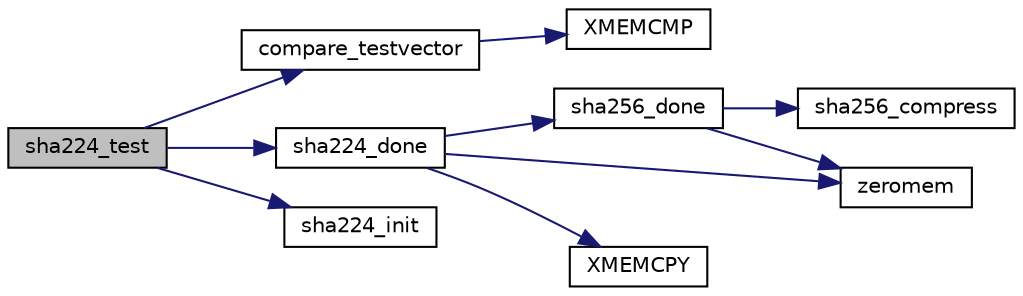 digraph "sha224_test"
{
 // LATEX_PDF_SIZE
  edge [fontname="Helvetica",fontsize="10",labelfontname="Helvetica",labelfontsize="10"];
  node [fontname="Helvetica",fontsize="10",shape=record];
  rankdir="LR";
  Node10 [label="sha224_test",height=0.2,width=0.4,color="black", fillcolor="grey75", style="filled", fontcolor="black",tooltip="Self-test the hash."];
  Node10 -> Node11 [color="midnightblue",fontsize="10",style="solid",fontname="Helvetica"];
  Node11 [label="compare_testvector",height=0.2,width=0.4,color="black", fillcolor="white", style="filled",URL="$tomcrypt__misc_8h.html#a7764a7f27897c6182335752df00b5f8e",tooltip="Compare two test-vectors."];
  Node11 -> Node12 [color="midnightblue",fontsize="10",style="solid",fontname="Helvetica"];
  Node12 [label="XMEMCMP",height=0.2,width=0.4,color="black", fillcolor="white", style="filled",URL="$tomcrypt__cfg_8h.html#a372b974ec0ac07abcd55297554fe540f",tooltip=" "];
  Node10 -> Node13 [color="midnightblue",fontsize="10",style="solid",fontname="Helvetica"];
  Node13 [label="sha224_done",height=0.2,width=0.4,color="black", fillcolor="white", style="filled",URL="$sha224_8c.html#a94aaf81f5c96e00fc5f6cf2332a5bfe1",tooltip="Terminate the hash to get the digest."];
  Node13 -> Node14 [color="midnightblue",fontsize="10",style="solid",fontname="Helvetica"];
  Node14 [label="sha256_done",height=0.2,width=0.4,color="black", fillcolor="white", style="filled",URL="$sha256_8c.html#a53db56f3eb9f35c59b134533be31c301",tooltip="Terminate the hash to get the digest."];
  Node14 -> Node15 [color="midnightblue",fontsize="10",style="solid",fontname="Helvetica"];
  Node15 [label="sha256_compress",height=0.2,width=0.4,color="black", fillcolor="white", style="filled",URL="$sha256_8c.html#ac87e8a7c22810735390e70611006bfe5",tooltip=" "];
  Node14 -> Node16 [color="midnightblue",fontsize="10",style="solid",fontname="Helvetica"];
  Node16 [label="zeromem",height=0.2,width=0.4,color="black", fillcolor="white", style="filled",URL="$tomcrypt__misc_8h.html#a63b6e188713790263bfd3612fe8b398f",tooltip="Zero a block of memory."];
  Node13 -> Node17 [color="midnightblue",fontsize="10",style="solid",fontname="Helvetica"];
  Node17 [label="XMEMCPY",height=0.2,width=0.4,color="black", fillcolor="white", style="filled",URL="$tomcrypt__cfg_8h.html#a7691dd48d60d5fc6daf2fa7ec4c55e12",tooltip=" "];
  Node13 -> Node16 [color="midnightblue",fontsize="10",style="solid",fontname="Helvetica"];
  Node10 -> Node18 [color="midnightblue",fontsize="10",style="solid",fontname="Helvetica"];
  Node18 [label="sha224_init",height=0.2,width=0.4,color="black", fillcolor="white", style="filled",URL="$sha224_8c.html#a9f835910f28eced8ea5b494b2bc74ea4",tooltip="Initialize the hash state."];
}
